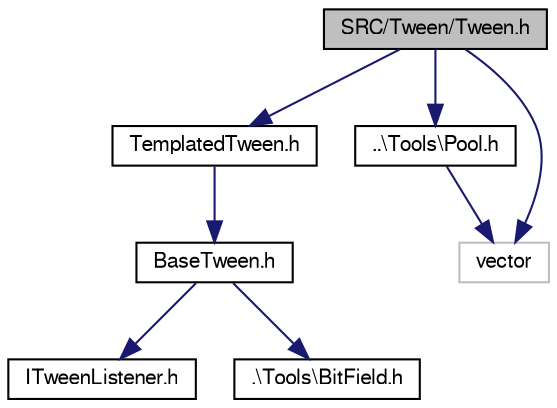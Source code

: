 digraph "SRC/Tween/Tween.h"
{
  bgcolor="transparent";
  edge [fontname="FreeSans",fontsize="10",labelfontname="FreeSans",labelfontsize="10"];
  node [fontname="FreeSans",fontsize="10",shape=record];
  Node1 [label="SRC/Tween/Tween.h",height=0.2,width=0.4,color="black", fillcolor="grey75", style="filled" fontcolor="black"];
  Node1 -> Node2 [color="midnightblue",fontsize="10",style="solid",fontname="FreeSans"];
  Node2 [label="TemplatedTween.h",height=0.2,width=0.4,color="black",URL="$TemplatedTween_8h.html"];
  Node2 -> Node3 [color="midnightblue",fontsize="10",style="solid",fontname="FreeSans"];
  Node3 [label="BaseTween.h",height=0.2,width=0.4,color="black",URL="$BaseTween_8h.html"];
  Node3 -> Node4 [color="midnightblue",fontsize="10",style="solid",fontname="FreeSans"];
  Node4 [label="ITweenListener.h",height=0.2,width=0.4,color="black",URL="$ITweenListener_8h.html"];
  Node3 -> Node5 [color="midnightblue",fontsize="10",style="solid",fontname="FreeSans"];
  Node5 [label=".\\Tools\\BitField.h",height=0.2,width=0.4,color="black",URL="$BitField_8h.html"];
  Node1 -> Node6 [color="midnightblue",fontsize="10",style="solid",fontname="FreeSans"];
  Node6 [label="..\\Tools\\Pool.h",height=0.2,width=0.4,color="black",URL="$Pool_8h.html"];
  Node6 -> Node7 [color="midnightblue",fontsize="10",style="solid",fontname="FreeSans"];
  Node7 [label="vector",height=0.2,width=0.4,color="grey75"];
  Node1 -> Node7 [color="midnightblue",fontsize="10",style="solid",fontname="FreeSans"];
}
